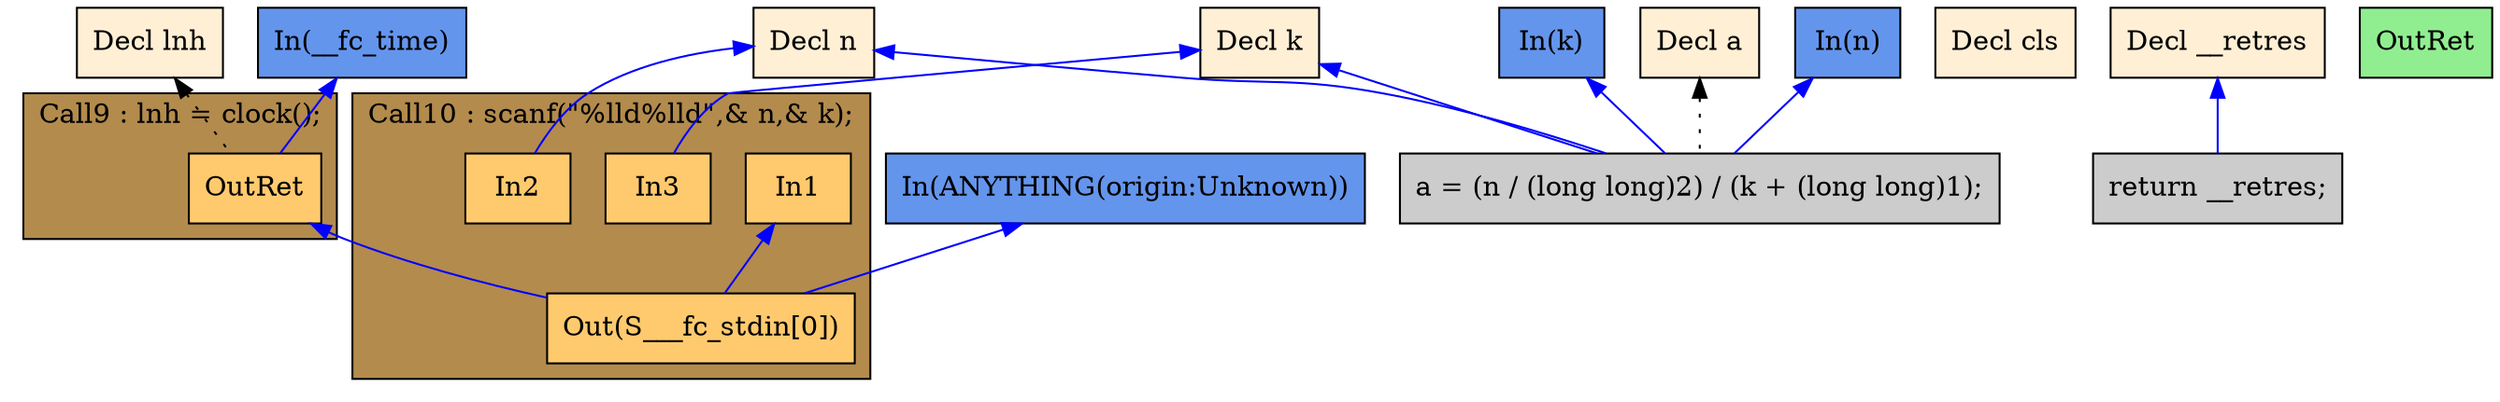 digraph G {
  rankdir=TB;
  node [style="filled", ];
  5 [label="Decl lnh", fillcolor="#FFEFD5", shape=box, ];
  6 [label="Decl n", fillcolor="#FFEFD5", shape=box, ];
  7 [label="Decl k", fillcolor="#FFEFD5", shape=box, ];
  8 [label="Decl a", fillcolor="#FFEFD5", shape=box, ];
  9 [label="Decl cls", fillcolor="#FFEFD5", shape=box, ];
  10 [label="Decl __retres", fillcolor="#FFEFD5", shape=box, ];
  12 [label="OutRet", fillcolor="#FFCA6E", shape=box, ];
  14 [label="In1", fillcolor="#FFCA6E", shape=box, ];
  15 [label="In2", fillcolor="#FFCA6E", shape=box, ];
  16 [label="In3", fillcolor="#FFCA6E", shape=box, ];
  17 [label="Out(S___fc_stdin[0])", fillcolor="#FFCA6E", shape=box, ];
  18 [label="a = (n / (long long)2) / (k + (long long)1);",
      fillcolor="#CCCCCC", shape=box, ];
  19 [label="return __retres;", fillcolor="#CCCCCC", shape=box, ];
  20 [label="OutRet", fillcolor="#90EE90", shape=box, ];
  21 [label="In(n)", fillcolor="#6495ED", shape=box, ];
  22 [label="In(k)", fillcolor="#6495ED", shape=box, ];
  23 [label="In(ANYTHING(origin:Unknown))", fillcolor="#6495ED", shape=box, ];
  24 [label="In(__fc_time)", fillcolor="#6495ED", shape=box, ];
  
  subgraph cluster_Call10 { label="Call10 : scanf(\"%lld%lld\",& n,& k);";
                            fillcolor="#B38B4D"; style="filled"; 17;16;15;14;
     };
  subgraph cluster_Call9 { label="Call9 : lnh = clock();";
                           fillcolor="#B38B4D"; style="filled"; 12;
     };
  
  edge [dir=back, ];
  5 -> 12 [color="#000000", style="dotted", ];
  24 -> 12 [color="#0000FF", ];
  6 -> 15 [color="#0000FF", ];
  7 -> 16 [color="#0000FF", ];
  12 -> 17 [color="#0000FF", ];
  14 -> 17 [color="#0000FF", ];
  23 -> 17 [color="#0000FF", ];
  6 -> 18 [color="#0000FF", ];
  7 -> 18 [color="#0000FF", ];
  8 -> 18 [color="#000000", style="dotted", ];
  21 -> 18 [color="#0000FF", ];
  22 -> 18 [color="#0000FF", ];
  10 -> 19 [color="#0000FF", ];
  
  }